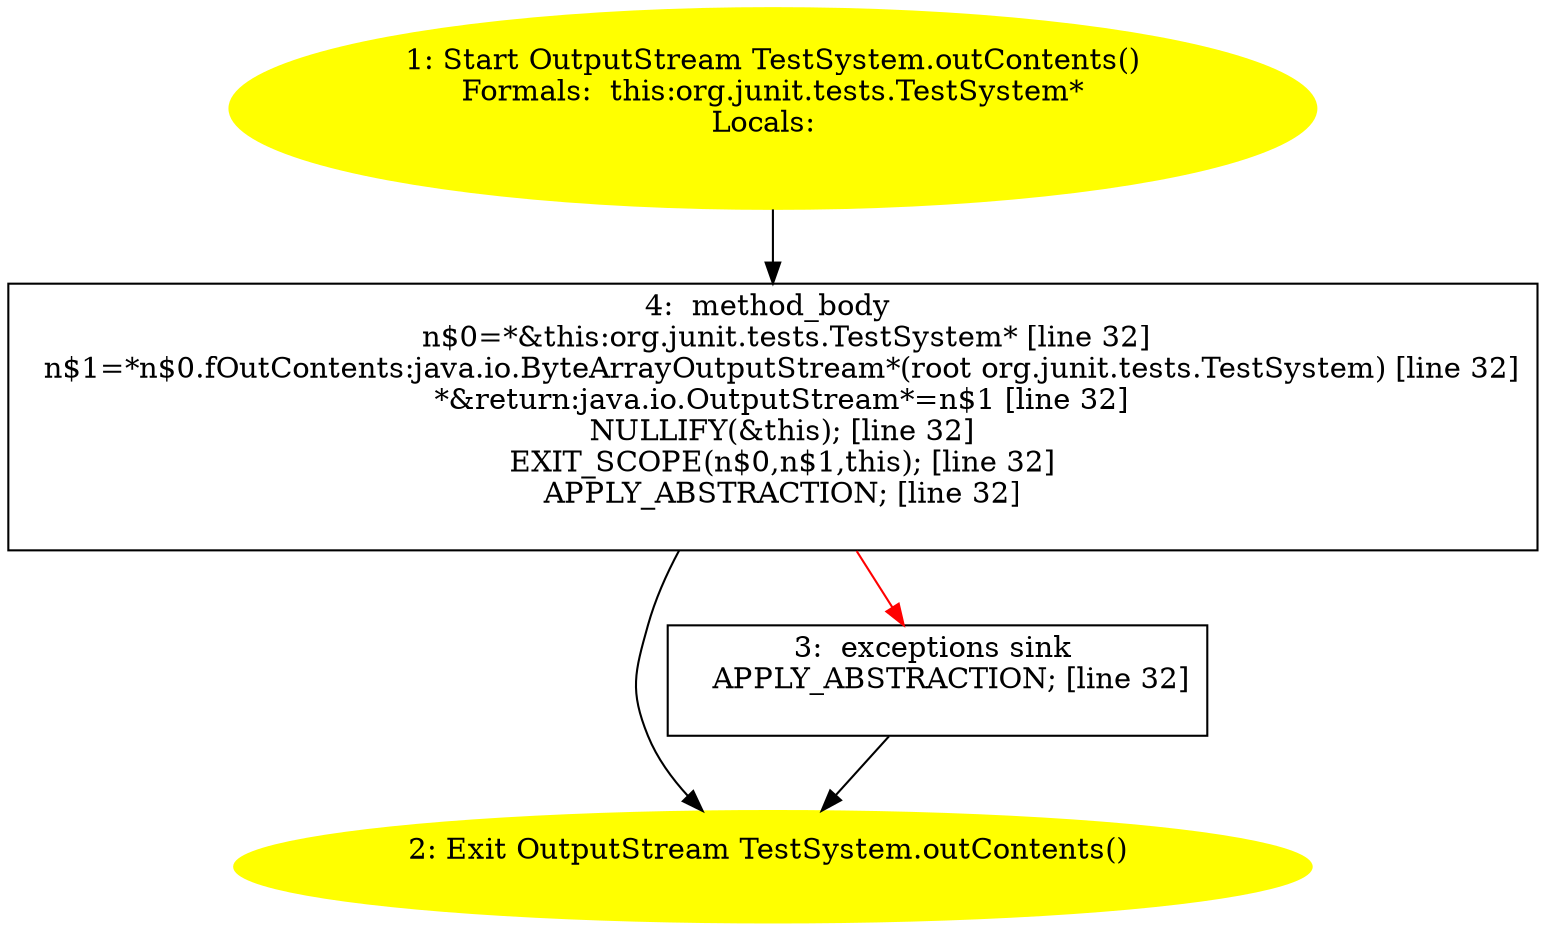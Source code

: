 /* @generated */
digraph cfg {
"org.junit.tests.TestSystem.outContents():java.io.OutputStream.4257c2054a465cd0ef45b504985a76d8_1" [label="1: Start OutputStream TestSystem.outContents()\nFormals:  this:org.junit.tests.TestSystem*\nLocals:  \n  " color=yellow style=filled]
	

	 "org.junit.tests.TestSystem.outContents():java.io.OutputStream.4257c2054a465cd0ef45b504985a76d8_1" -> "org.junit.tests.TestSystem.outContents():java.io.OutputStream.4257c2054a465cd0ef45b504985a76d8_4" ;
"org.junit.tests.TestSystem.outContents():java.io.OutputStream.4257c2054a465cd0ef45b504985a76d8_2" [label="2: Exit OutputStream TestSystem.outContents() \n  " color=yellow style=filled]
	

"org.junit.tests.TestSystem.outContents():java.io.OutputStream.4257c2054a465cd0ef45b504985a76d8_3" [label="3:  exceptions sink \n   APPLY_ABSTRACTION; [line 32]\n " shape="box"]
	

	 "org.junit.tests.TestSystem.outContents():java.io.OutputStream.4257c2054a465cd0ef45b504985a76d8_3" -> "org.junit.tests.TestSystem.outContents():java.io.OutputStream.4257c2054a465cd0ef45b504985a76d8_2" ;
"org.junit.tests.TestSystem.outContents():java.io.OutputStream.4257c2054a465cd0ef45b504985a76d8_4" [label="4:  method_body \n   n$0=*&this:org.junit.tests.TestSystem* [line 32]\n  n$1=*n$0.fOutContents:java.io.ByteArrayOutputStream*(root org.junit.tests.TestSystem) [line 32]\n  *&return:java.io.OutputStream*=n$1 [line 32]\n  NULLIFY(&this); [line 32]\n  EXIT_SCOPE(n$0,n$1,this); [line 32]\n  APPLY_ABSTRACTION; [line 32]\n " shape="box"]
	

	 "org.junit.tests.TestSystem.outContents():java.io.OutputStream.4257c2054a465cd0ef45b504985a76d8_4" -> "org.junit.tests.TestSystem.outContents():java.io.OutputStream.4257c2054a465cd0ef45b504985a76d8_2" ;
	 "org.junit.tests.TestSystem.outContents():java.io.OutputStream.4257c2054a465cd0ef45b504985a76d8_4" -> "org.junit.tests.TestSystem.outContents():java.io.OutputStream.4257c2054a465cd0ef45b504985a76d8_3" [color="red" ];
}
